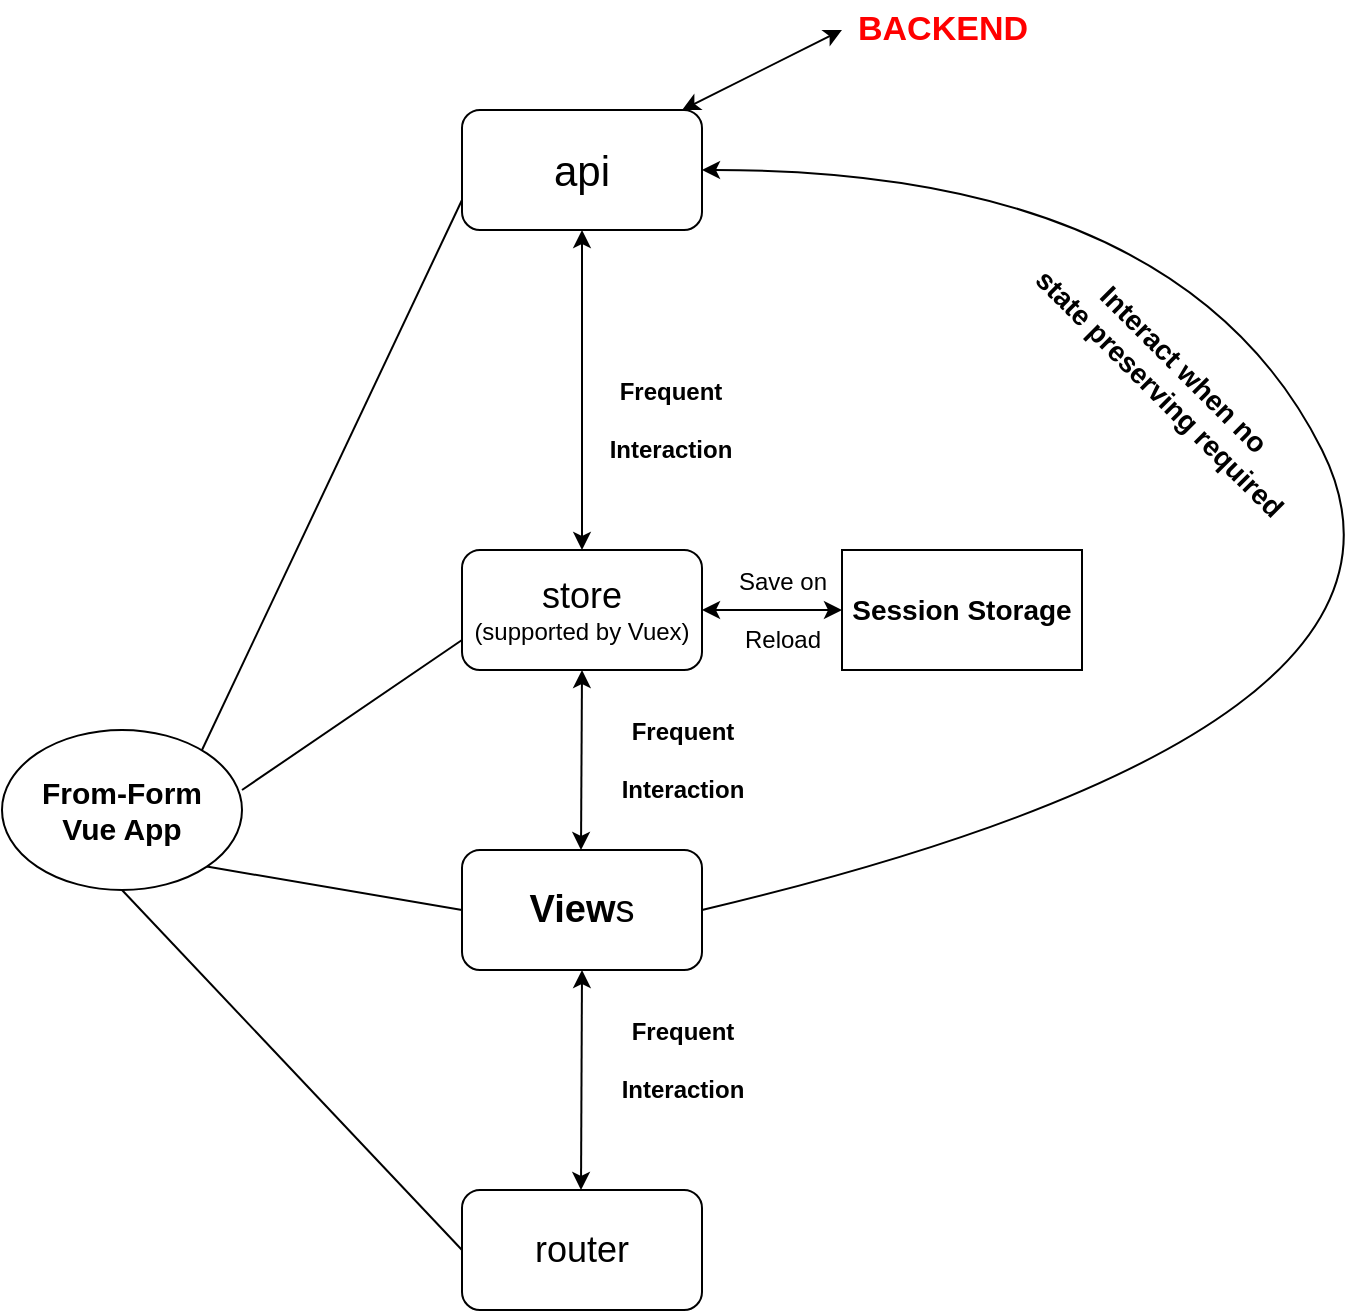 <mxfile version="13.3.0" type="github"><diagram id="lVhBq7T1FpyiWkYlxfhM" name="Page-1"><mxGraphModel dx="1426" dy="777" grid="1" gridSize="10" guides="1" tooltips="1" connect="1" arrows="1" fold="1" page="1" pageScale="1" pageWidth="827" pageHeight="1169" math="0" shadow="0"><root><mxCell id="0"/><mxCell id="1" parent="0"/><mxCell id="NZibVK7mvnv_3tww8NBa-2" value="&lt;b&gt;&lt;font style=&quot;font-size: 15px&quot;&gt;From-Form &lt;br&gt;Vue App&lt;/font&gt;&lt;/b&gt;" style="ellipse;whiteSpace=wrap;html=1;" vertex="1" parent="1"><mxGeometry x="80" y="420" width="120" height="80" as="geometry"/></mxCell><mxCell id="NZibVK7mvnv_3tww8NBa-3" value="" style="endArrow=none;html=1;entryX=0;entryY=0.75;entryDx=0;entryDy=0;" edge="1" parent="1" target="NZibVK7mvnv_3tww8NBa-4"><mxGeometry width="50" height="50" relative="1" as="geometry"><mxPoint x="180" y="430" as="sourcePoint"/><mxPoint x="260" y="110" as="targetPoint"/></mxGeometry></mxCell><mxCell id="NZibVK7mvnv_3tww8NBa-4" value="&lt;font style=&quot;font-size: 21px&quot;&gt;api&lt;/font&gt;" style="rounded=1;whiteSpace=wrap;html=1;" vertex="1" parent="1"><mxGeometry x="310" y="110" width="120" height="60" as="geometry"/></mxCell><mxCell id="NZibVK7mvnv_3tww8NBa-5" value="" style="endArrow=none;html=1;entryX=0;entryY=0.75;entryDx=0;entryDy=0;" edge="1" parent="1" target="NZibVK7mvnv_3tww8NBa-6"><mxGeometry width="50" height="50" relative="1" as="geometry"><mxPoint x="200" y="450" as="sourcePoint"/><mxPoint x="370" y="390" as="targetPoint"/></mxGeometry></mxCell><mxCell id="NZibVK7mvnv_3tww8NBa-6" value="&lt;font style=&quot;font-size: 18px&quot;&gt;store&lt;/font&gt;&lt;br&gt;(supported by Vuex)" style="rounded=1;whiteSpace=wrap;html=1;" vertex="1" parent="1"><mxGeometry x="310" y="330" width="120" height="60" as="geometry"/></mxCell><mxCell id="NZibVK7mvnv_3tww8NBa-10" value="" style="endArrow=classic;startArrow=classic;html=1;exitX=0.5;exitY=0;exitDx=0;exitDy=0;" edge="1" parent="1" source="NZibVK7mvnv_3tww8NBa-6" target="NZibVK7mvnv_3tww8NBa-4"><mxGeometry width="50" height="50" relative="1" as="geometry"><mxPoint x="364" y="330" as="sourcePoint"/><mxPoint x="414" y="280" as="targetPoint"/></mxGeometry></mxCell><mxCell id="NZibVK7mvnv_3tww8NBa-11" value="Frequent&lt;br style=&quot;font-size: 12px&quot;&gt;&lt;br style=&quot;font-size: 12px&quot;&gt;Interaction" style="text;html=1;resizable=0;autosize=1;align=center;verticalAlign=middle;points=[];fillColor=none;strokeColor=none;rounded=0;fontSize=12;fontStyle=1" vertex="1" parent="1"><mxGeometry x="374" y="240" width="80" height="50" as="geometry"/></mxCell><mxCell id="NZibVK7mvnv_3tww8NBa-13" value="&lt;font style=&quot;font-size: 14px&quot;&gt;&lt;b&gt;Session Storage&lt;/b&gt;&lt;/font&gt;" style="rounded=0;whiteSpace=wrap;html=1;fontSize=12;" vertex="1" parent="1"><mxGeometry x="500" y="330" width="120" height="60" as="geometry"/></mxCell><mxCell id="NZibVK7mvnv_3tww8NBa-14" value="" style="endArrow=classic;startArrow=classic;html=1;fontSize=12;exitX=1;exitY=0.5;exitDx=0;exitDy=0;" edge="1" parent="1" source="NZibVK7mvnv_3tww8NBa-6"><mxGeometry width="50" height="50" relative="1" as="geometry"><mxPoint x="390" y="420" as="sourcePoint"/><mxPoint x="500" y="360" as="targetPoint"/></mxGeometry></mxCell><mxCell id="NZibVK7mvnv_3tww8NBa-15" value="Save on &lt;br&gt;&lt;br&gt;Reload" style="text;html=1;resizable=0;autosize=1;align=center;verticalAlign=middle;points=[];fillColor=none;strokeColor=none;rounded=0;fontSize=12;" vertex="1" parent="1"><mxGeometry x="440" y="335" width="60" height="50" as="geometry"/></mxCell><mxCell id="NZibVK7mvnv_3tww8NBa-16" value="&lt;font style=&quot;font-size: 19px&quot;&gt;&lt;b&gt;View&lt;/b&gt;s&lt;/font&gt;" style="rounded=1;whiteSpace=wrap;html=1;fontSize=12;" vertex="1" parent="1"><mxGeometry x="310" y="480" width="120" height="60" as="geometry"/></mxCell><mxCell id="NZibVK7mvnv_3tww8NBa-21" value="" style="endArrow=none;html=1;fontSize=12;exitX=1;exitY=1;exitDx=0;exitDy=0;entryX=0;entryY=0.5;entryDx=0;entryDy=0;" edge="1" parent="1" source="NZibVK7mvnv_3tww8NBa-2" target="NZibVK7mvnv_3tww8NBa-16"><mxGeometry width="50" height="50" relative="1" as="geometry"><mxPoint x="230" y="500" as="sourcePoint"/><mxPoint x="280" y="450" as="targetPoint"/></mxGeometry></mxCell><mxCell id="NZibVK7mvnv_3tww8NBa-22" value="" style="endArrow=classic;startArrow=classic;html=1;exitX=0.5;exitY=0;exitDx=0;exitDy=0;entryX=0.5;entryY=1;entryDx=0;entryDy=0;" edge="1" parent="1" target="NZibVK7mvnv_3tww8NBa-6"><mxGeometry width="50" height="50" relative="1" as="geometry"><mxPoint x="369.5" y="480" as="sourcePoint"/><mxPoint x="370" y="400" as="targetPoint"/></mxGeometry></mxCell><mxCell id="NZibVK7mvnv_3tww8NBa-23" value="Frequent&lt;br style=&quot;font-size: 12px&quot;&gt;&lt;br style=&quot;font-size: 12px&quot;&gt;Interaction" style="text;html=1;resizable=0;autosize=1;align=center;verticalAlign=middle;points=[];fillColor=none;strokeColor=none;rounded=0;fontSize=12;fontStyle=1" vertex="1" parent="1"><mxGeometry x="380" y="410" width="80" height="50" as="geometry"/></mxCell><mxCell id="NZibVK7mvnv_3tww8NBa-24" value="&lt;font style=&quot;font-size: 18px&quot;&gt;router&lt;/font&gt;" style="rounded=1;whiteSpace=wrap;html=1;fontSize=12;" vertex="1" parent="1"><mxGeometry x="310" y="650" width="120" height="60" as="geometry"/></mxCell><mxCell id="NZibVK7mvnv_3tww8NBa-25" value="" style="endArrow=classic;startArrow=classic;html=1;exitX=0.5;exitY=0;exitDx=0;exitDy=0;entryX=0.5;entryY=1;entryDx=0;entryDy=0;" edge="1" parent="1" target="NZibVK7mvnv_3tww8NBa-16"><mxGeometry width="50" height="50" relative="1" as="geometry"><mxPoint x="369.5" y="650" as="sourcePoint"/><mxPoint x="370" y="560" as="targetPoint"/></mxGeometry></mxCell><mxCell id="NZibVK7mvnv_3tww8NBa-26" value="Frequent&lt;br style=&quot;font-size: 12px&quot;&gt;&lt;br style=&quot;font-size: 12px&quot;&gt;Interaction" style="text;html=1;resizable=0;autosize=1;align=center;verticalAlign=middle;points=[];fillColor=none;strokeColor=none;rounded=0;fontSize=12;fontStyle=1" vertex="1" parent="1"><mxGeometry x="380" y="560" width="80" height="50" as="geometry"/></mxCell><mxCell id="NZibVK7mvnv_3tww8NBa-28" value="" style="curved=1;endArrow=classic;html=1;fontSize=12;exitX=1;exitY=0.5;exitDx=0;exitDy=0;entryX=1;entryY=0.5;entryDx=0;entryDy=0;" edge="1" parent="1" source="NZibVK7mvnv_3tww8NBa-16" target="NZibVK7mvnv_3tww8NBa-4"><mxGeometry width="50" height="50" relative="1" as="geometry"><mxPoint x="390" y="420" as="sourcePoint"/><mxPoint x="440" y="370" as="targetPoint"/><Array as="points"><mxPoint x="810" y="420"/><mxPoint x="670" y="140"/></Array></mxGeometry></mxCell><mxCell id="NZibVK7mvnv_3tww8NBa-29" value="Interact when no &lt;br style=&quot;font-size: 14px;&quot;&gt;state preserving required" style="text;html=1;resizable=0;autosize=1;align=center;verticalAlign=middle;points=[];fillColor=none;strokeColor=none;rounded=0;fontSize=14;rotation=45;fontStyle=1" vertex="1" parent="1"><mxGeometry x="575" y="225" width="180" height="40" as="geometry"/></mxCell><mxCell id="NZibVK7mvnv_3tww8NBa-33" value="" style="endArrow=none;html=1;fontSize=14;entryX=0.5;entryY=1;entryDx=0;entryDy=0;exitX=0;exitY=0.5;exitDx=0;exitDy=0;" edge="1" parent="1" source="NZibVK7mvnv_3tww8NBa-24" target="NZibVK7mvnv_3tww8NBa-2"><mxGeometry width="50" height="50" relative="1" as="geometry"><mxPoint x="180" y="590" as="sourcePoint"/><mxPoint x="230" y="540" as="targetPoint"/></mxGeometry></mxCell><mxCell id="NZibVK7mvnv_3tww8NBa-34" value="" style="endArrow=classic;startArrow=classic;html=1;fontSize=14;" edge="1" parent="1"><mxGeometry width="50" height="50" relative="1" as="geometry"><mxPoint x="420" y="110" as="sourcePoint"/><mxPoint x="500" y="70" as="targetPoint"/></mxGeometry></mxCell><mxCell id="NZibVK7mvnv_3tww8NBa-36" value="&lt;font color=&quot;#ff0000&quot; style=&quot;font-size: 17px;&quot;&gt;BACKEND&lt;/font&gt;" style="text;html=1;resizable=0;autosize=1;align=center;verticalAlign=middle;points=[];fillColor=none;strokeColor=none;rounded=0;fontSize=17;fontStyle=1" vertex="1" parent="1"><mxGeometry x="500" y="55" width="100" height="30" as="geometry"/></mxCell></root></mxGraphModel></diagram></mxfile>